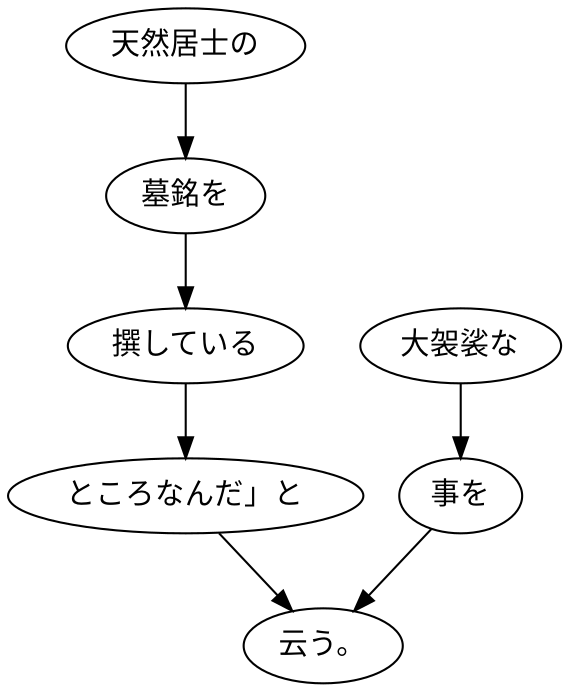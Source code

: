 digraph graph1381 {
	node0 [label="天然居士の"];
	node1 [label="墓銘を"];
	node2 [label="撰している"];
	node3 [label="ところなんだ」と"];
	node4 [label="大袈裟な"];
	node5 [label="事を"];
	node6 [label="云う。"];
	node0 -> node1;
	node1 -> node2;
	node2 -> node3;
	node3 -> node6;
	node4 -> node5;
	node5 -> node6;
}
